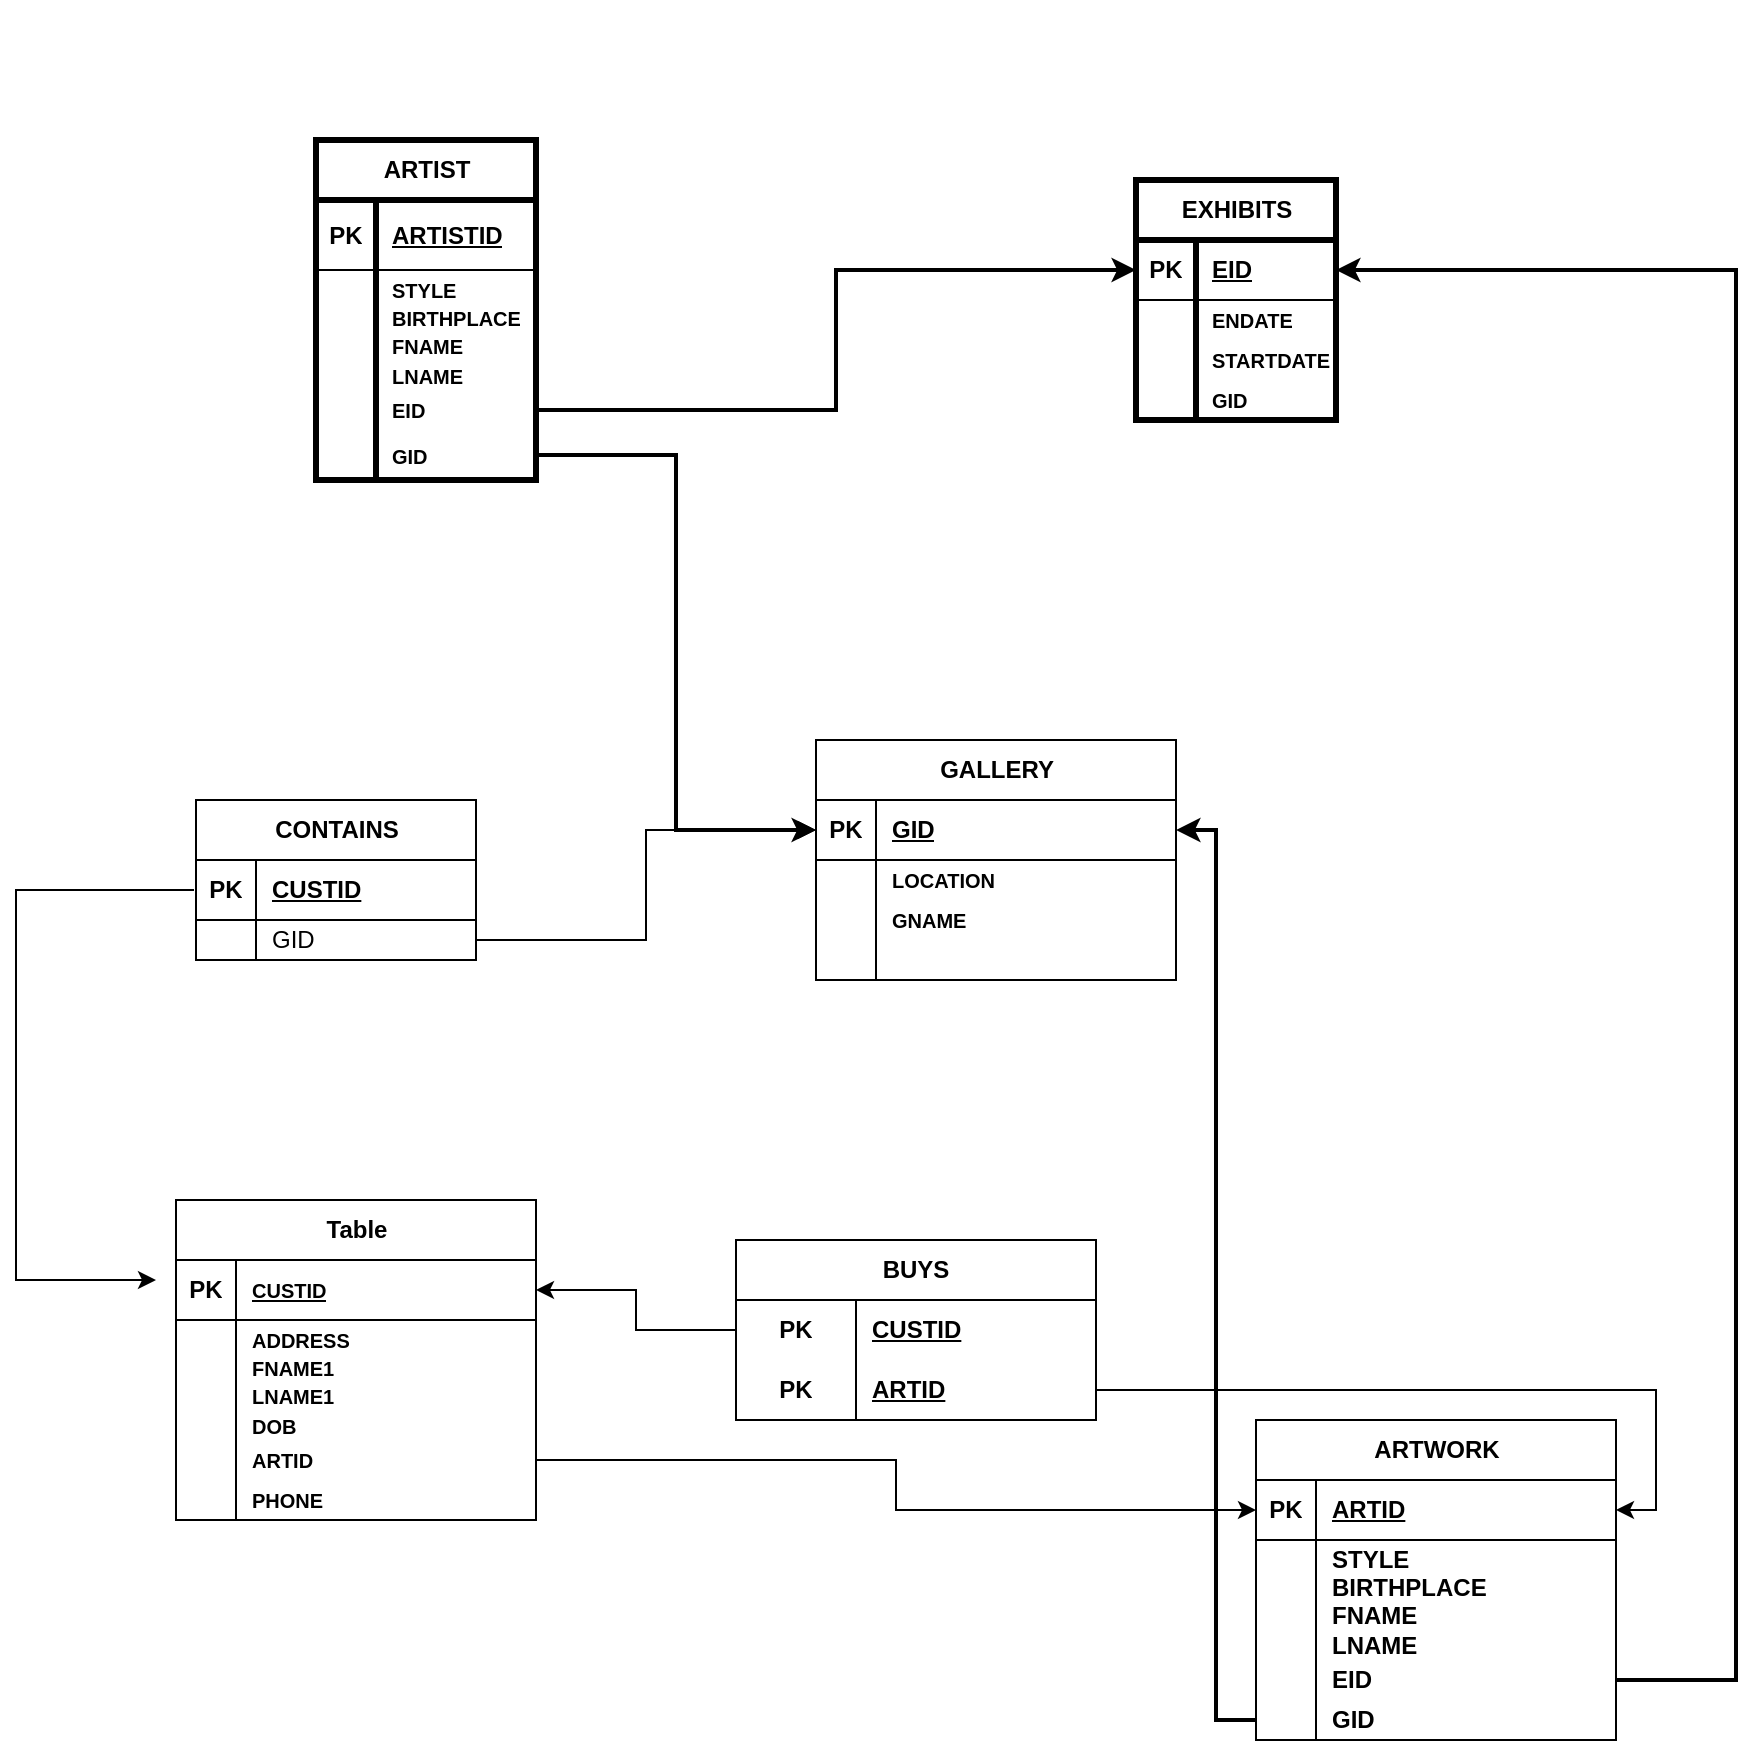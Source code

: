<mxfile version="24.2.5" type="github">
  <diagram name="Page-1" id="rO4qfut-k28DFwmg8GwD">
    <mxGraphModel dx="1843" dy="575" grid="1" gridSize="10" guides="1" tooltips="1" connect="1" arrows="1" fold="1" page="1" pageScale="1" pageWidth="850" pageHeight="1100" math="0" shadow="0">
      <root>
        <mxCell id="0" />
        <mxCell id="1" parent="0" />
        <mxCell id="FwjK9xLfa-na4nDYGsdN-32" value="&amp;nbsp;" style="text;html=1;align=center;verticalAlign=middle;resizable=0;points=[];autosize=1;strokeColor=none;fillColor=none;" vertex="1" parent="1">
          <mxGeometry width="30" height="30" as="geometry" />
        </mxCell>
        <mxCell id="FwjK9xLfa-na4nDYGsdN-83" value="ARTIST" style="shape=table;startSize=30;container=1;collapsible=1;childLayout=tableLayout;fixedRows=1;rowLines=0;fontStyle=1;align=center;resizeLast=1;html=1;strokeWidth=3;" vertex="1" parent="1">
          <mxGeometry x="120" y="70" width="110.0" height="170" as="geometry" />
        </mxCell>
        <mxCell id="FwjK9xLfa-na4nDYGsdN-84" value="" style="shape=tableRow;horizontal=0;startSize=0;swimlaneHead=0;swimlaneBody=0;fillColor=none;collapsible=0;dropTarget=0;points=[[0,0.5],[1,0.5]];portConstraint=eastwest;top=0;left=0;right=0;bottom=1;" vertex="1" parent="FwjK9xLfa-na4nDYGsdN-83">
          <mxGeometry y="30" width="110.0" height="35" as="geometry" />
        </mxCell>
        <mxCell id="FwjK9xLfa-na4nDYGsdN-85" value="PK" style="shape=partialRectangle;connectable=0;fillColor=none;top=0;left=0;bottom=0;right=0;fontStyle=1;overflow=hidden;whiteSpace=wrap;html=1;" vertex="1" parent="FwjK9xLfa-na4nDYGsdN-84">
          <mxGeometry width="30" height="35" as="geometry">
            <mxRectangle width="30" height="35" as="alternateBounds" />
          </mxGeometry>
        </mxCell>
        <mxCell id="FwjK9xLfa-na4nDYGsdN-86" value="ARTISTID" style="shape=partialRectangle;connectable=0;fillColor=none;top=0;left=0;bottom=0;right=0;align=left;spacingLeft=6;fontStyle=5;overflow=hidden;whiteSpace=wrap;html=1;" vertex="1" parent="FwjK9xLfa-na4nDYGsdN-84">
          <mxGeometry x="30" width="80.0" height="35" as="geometry">
            <mxRectangle width="80.0" height="35" as="alternateBounds" />
          </mxGeometry>
        </mxCell>
        <mxCell id="FwjK9xLfa-na4nDYGsdN-87" value="" style="shape=tableRow;horizontal=0;startSize=0;swimlaneHead=0;swimlaneBody=0;fillColor=none;collapsible=0;dropTarget=0;points=[[0,0.5],[1,0.5]];portConstraint=eastwest;top=0;left=0;right=0;bottom=0;swimlaneLine=1;rounded=0;flipH=0;" vertex="1" parent="FwjK9xLfa-na4nDYGsdN-83">
          <mxGeometry y="65" width="110.0" height="60" as="geometry" />
        </mxCell>
        <mxCell id="FwjK9xLfa-na4nDYGsdN-88" value="" style="shape=partialRectangle;connectable=0;fillColor=none;top=0;left=0;bottom=0;right=0;editable=1;overflow=hidden;whiteSpace=wrap;html=1;" vertex="1" parent="FwjK9xLfa-na4nDYGsdN-87">
          <mxGeometry width="30" height="60" as="geometry">
            <mxRectangle width="30" height="60" as="alternateBounds" />
          </mxGeometry>
        </mxCell>
        <mxCell id="FwjK9xLfa-na4nDYGsdN-89" value="&lt;div style=&quot;text-wrap: nowrap;&quot;&gt;&lt;font style=&quot;font-size: 10px;&quot;&gt;&lt;b&gt;STYLE&lt;/b&gt;&lt;/font&gt;&lt;/div&gt;&lt;div style=&quot;text-wrap: nowrap;&quot;&gt;&lt;font style=&quot;font-size: 10px;&quot;&gt;&lt;b&gt;BIRTHPLACE&lt;/b&gt;&lt;/font&gt;&lt;/div&gt;&lt;div style=&quot;text-wrap: nowrap;&quot;&gt;&lt;font style=&quot;font-size: 10px;&quot;&gt;&lt;b&gt;FNAME&lt;/b&gt;&lt;/font&gt;&lt;/div&gt;&lt;div style=&quot;text-wrap: nowrap;&quot;&gt;&lt;font style=&quot;font-size: 10px;&quot;&gt;&lt;b&gt;LNAME&lt;/b&gt;&lt;/font&gt;&lt;/div&gt;" style="shape=partialRectangle;connectable=0;fillColor=none;top=0;left=0;bottom=0;right=0;align=left;spacingLeft=6;overflow=hidden;whiteSpace=wrap;html=1;" vertex="1" parent="FwjK9xLfa-na4nDYGsdN-87">
          <mxGeometry x="30" width="80.0" height="60" as="geometry">
            <mxRectangle width="80.0" height="60" as="alternateBounds" />
          </mxGeometry>
        </mxCell>
        <mxCell id="FwjK9xLfa-na4nDYGsdN-90" value="" style="shape=tableRow;horizontal=0;startSize=0;swimlaneHead=0;swimlaneBody=0;fillColor=none;collapsible=0;dropTarget=0;points=[[0,0.5],[1,0.5]];portConstraint=eastwest;top=0;left=0;right=0;bottom=0;" vertex="1" parent="FwjK9xLfa-na4nDYGsdN-83">
          <mxGeometry y="125" width="110.0" height="20" as="geometry" />
        </mxCell>
        <mxCell id="FwjK9xLfa-na4nDYGsdN-91" value="" style="shape=partialRectangle;connectable=0;fillColor=none;top=0;left=0;bottom=0;right=0;editable=1;overflow=hidden;whiteSpace=wrap;html=1;" vertex="1" parent="FwjK9xLfa-na4nDYGsdN-90">
          <mxGeometry width="30" height="20" as="geometry">
            <mxRectangle width="30" height="20" as="alternateBounds" />
          </mxGeometry>
        </mxCell>
        <mxCell id="FwjK9xLfa-na4nDYGsdN-92" value="&lt;font style=&quot;font-size: 10px;&quot;&gt;&lt;b&gt;EID&lt;/b&gt;&lt;/font&gt;" style="shape=partialRectangle;connectable=0;fillColor=none;top=0;left=0;bottom=0;right=0;align=left;spacingLeft=6;overflow=hidden;whiteSpace=wrap;html=1;" vertex="1" parent="FwjK9xLfa-na4nDYGsdN-90">
          <mxGeometry x="30" width="80.0" height="20" as="geometry">
            <mxRectangle width="80.0" height="20" as="alternateBounds" />
          </mxGeometry>
        </mxCell>
        <mxCell id="FwjK9xLfa-na4nDYGsdN-93" value="" style="shape=tableRow;horizontal=0;startSize=0;swimlaneHead=0;swimlaneBody=0;fillColor=none;collapsible=0;dropTarget=0;points=[[0,0.5],[1,0.5]];portConstraint=eastwest;top=0;left=0;right=0;bottom=0;" vertex="1" parent="FwjK9xLfa-na4nDYGsdN-83">
          <mxGeometry y="145" width="110.0" height="25" as="geometry" />
        </mxCell>
        <mxCell id="FwjK9xLfa-na4nDYGsdN-94" value="" style="shape=partialRectangle;connectable=0;fillColor=none;top=0;left=0;bottom=0;right=0;editable=1;overflow=hidden;whiteSpace=wrap;html=1;" vertex="1" parent="FwjK9xLfa-na4nDYGsdN-93">
          <mxGeometry width="30" height="25" as="geometry">
            <mxRectangle width="30" height="25" as="alternateBounds" />
          </mxGeometry>
        </mxCell>
        <mxCell id="FwjK9xLfa-na4nDYGsdN-95" value="&lt;font style=&quot;font-size: 10px;&quot;&gt;&lt;b&gt;GID&lt;/b&gt;&lt;/font&gt;" style="shape=partialRectangle;connectable=0;fillColor=none;top=0;left=0;bottom=0;right=0;align=left;spacingLeft=6;overflow=hidden;whiteSpace=wrap;html=1;" vertex="1" parent="FwjK9xLfa-na4nDYGsdN-93">
          <mxGeometry x="30" width="80.0" height="25" as="geometry">
            <mxRectangle width="80.0" height="25" as="alternateBounds" />
          </mxGeometry>
        </mxCell>
        <mxCell id="FwjK9xLfa-na4nDYGsdN-98" value="EXHIBITS" style="shape=table;startSize=30;container=1;collapsible=1;childLayout=tableLayout;fixedRows=1;rowLines=0;fontStyle=1;align=center;resizeLast=1;html=1;strokeWidth=3;" vertex="1" parent="1">
          <mxGeometry x="530" y="90" width="100" height="120.0" as="geometry" />
        </mxCell>
        <mxCell id="FwjK9xLfa-na4nDYGsdN-99" value="" style="shape=tableRow;horizontal=0;startSize=0;swimlaneHead=0;swimlaneBody=0;fillColor=none;collapsible=0;dropTarget=0;points=[[0,0.5],[1,0.5]];portConstraint=eastwest;top=0;left=0;right=0;bottom=1;" vertex="1" parent="FwjK9xLfa-na4nDYGsdN-98">
          <mxGeometry y="30" width="100" height="30" as="geometry" />
        </mxCell>
        <mxCell id="FwjK9xLfa-na4nDYGsdN-100" value="PK" style="shape=partialRectangle;connectable=0;fillColor=none;top=0;left=0;bottom=0;right=0;fontStyle=1;overflow=hidden;whiteSpace=wrap;html=1;" vertex="1" parent="FwjK9xLfa-na4nDYGsdN-99">
          <mxGeometry width="30" height="30" as="geometry">
            <mxRectangle width="30" height="30" as="alternateBounds" />
          </mxGeometry>
        </mxCell>
        <mxCell id="FwjK9xLfa-na4nDYGsdN-101" value="EID" style="shape=partialRectangle;connectable=0;fillColor=none;top=0;left=0;bottom=0;right=0;align=left;spacingLeft=6;fontStyle=5;overflow=hidden;whiteSpace=wrap;html=1;" vertex="1" parent="FwjK9xLfa-na4nDYGsdN-99">
          <mxGeometry x="30" width="70" height="30" as="geometry">
            <mxRectangle width="70" height="30" as="alternateBounds" />
          </mxGeometry>
        </mxCell>
        <mxCell id="FwjK9xLfa-na4nDYGsdN-102" value="" style="shape=tableRow;horizontal=0;startSize=0;swimlaneHead=0;swimlaneBody=0;fillColor=none;collapsible=0;dropTarget=0;points=[[0,0.5],[1,0.5]];portConstraint=eastwest;top=0;left=0;right=0;bottom=0;" vertex="1" parent="FwjK9xLfa-na4nDYGsdN-98">
          <mxGeometry y="60" width="100" height="20" as="geometry" />
        </mxCell>
        <mxCell id="FwjK9xLfa-na4nDYGsdN-103" value="" style="shape=partialRectangle;connectable=0;fillColor=none;top=0;left=0;bottom=0;right=0;editable=1;overflow=hidden;whiteSpace=wrap;html=1;" vertex="1" parent="FwjK9xLfa-na4nDYGsdN-102">
          <mxGeometry width="30" height="20" as="geometry">
            <mxRectangle width="30" height="20" as="alternateBounds" />
          </mxGeometry>
        </mxCell>
        <mxCell id="FwjK9xLfa-na4nDYGsdN-104" value="&lt;div style=&quot;text-wrap: nowrap;&quot;&gt;&lt;font style=&quot;font-size: 10px;&quot;&gt;&lt;b&gt;ENDATE&lt;/b&gt;&lt;/font&gt;&lt;/div&gt;" style="shape=partialRectangle;connectable=0;fillColor=none;top=0;left=0;bottom=0;right=0;align=left;spacingLeft=6;overflow=hidden;whiteSpace=wrap;html=1;" vertex="1" parent="FwjK9xLfa-na4nDYGsdN-102">
          <mxGeometry x="30" width="70" height="20" as="geometry">
            <mxRectangle width="70" height="20" as="alternateBounds" />
          </mxGeometry>
        </mxCell>
        <mxCell id="FwjK9xLfa-na4nDYGsdN-105" value="" style="shape=tableRow;horizontal=0;startSize=0;swimlaneHead=0;swimlaneBody=0;fillColor=none;collapsible=0;dropTarget=0;points=[[0,0.5],[1,0.5]];portConstraint=eastwest;top=0;left=0;right=0;bottom=0;" vertex="1" parent="FwjK9xLfa-na4nDYGsdN-98">
          <mxGeometry y="80" width="100" height="20" as="geometry" />
        </mxCell>
        <mxCell id="FwjK9xLfa-na4nDYGsdN-106" value="" style="shape=partialRectangle;connectable=0;fillColor=none;top=0;left=0;bottom=0;right=0;editable=1;overflow=hidden;whiteSpace=wrap;html=1;" vertex="1" parent="FwjK9xLfa-na4nDYGsdN-105">
          <mxGeometry width="30" height="20" as="geometry">
            <mxRectangle width="30" height="20" as="alternateBounds" />
          </mxGeometry>
        </mxCell>
        <mxCell id="FwjK9xLfa-na4nDYGsdN-107" value="&lt;font style=&quot;font-size: 10px;&quot;&gt;&lt;b&gt;STARTDATE&lt;/b&gt;&lt;/font&gt;" style="shape=partialRectangle;connectable=0;fillColor=none;top=0;left=0;bottom=0;right=0;align=left;spacingLeft=6;overflow=hidden;whiteSpace=wrap;html=1;" vertex="1" parent="FwjK9xLfa-na4nDYGsdN-105">
          <mxGeometry x="30" width="70" height="20" as="geometry">
            <mxRectangle width="70" height="20" as="alternateBounds" />
          </mxGeometry>
        </mxCell>
        <mxCell id="FwjK9xLfa-na4nDYGsdN-108" value="" style="shape=tableRow;horizontal=0;startSize=0;swimlaneHead=0;swimlaneBody=0;fillColor=none;collapsible=0;dropTarget=0;points=[[0,0.5],[1,0.5]];portConstraint=eastwest;top=0;left=0;right=0;bottom=0;" vertex="1" parent="FwjK9xLfa-na4nDYGsdN-98">
          <mxGeometry y="100" width="100" height="20" as="geometry" />
        </mxCell>
        <mxCell id="FwjK9xLfa-na4nDYGsdN-109" value="" style="shape=partialRectangle;connectable=0;fillColor=none;top=0;left=0;bottom=0;right=0;editable=1;overflow=hidden;whiteSpace=wrap;html=1;" vertex="1" parent="FwjK9xLfa-na4nDYGsdN-108">
          <mxGeometry width="30" height="20" as="geometry">
            <mxRectangle width="30" height="20" as="alternateBounds" />
          </mxGeometry>
        </mxCell>
        <mxCell id="FwjK9xLfa-na4nDYGsdN-110" value="&lt;font style=&quot;font-size: 10px;&quot;&gt;&lt;b&gt;GID&lt;/b&gt;&lt;/font&gt;" style="shape=partialRectangle;connectable=0;fillColor=none;top=0;left=0;bottom=0;right=0;align=left;spacingLeft=6;overflow=hidden;whiteSpace=wrap;html=1;" vertex="1" parent="FwjK9xLfa-na4nDYGsdN-108">
          <mxGeometry x="30" width="70" height="20" as="geometry">
            <mxRectangle width="70" height="20" as="alternateBounds" />
          </mxGeometry>
        </mxCell>
        <mxCell id="FwjK9xLfa-na4nDYGsdN-111" style="edgeStyle=orthogonalEdgeStyle;rounded=0;orthogonalLoop=1;jettySize=auto;html=1;entryX=0;entryY=0.5;entryDx=0;entryDy=0;strokeWidth=2;" edge="1" parent="1" source="FwjK9xLfa-na4nDYGsdN-90" target="FwjK9xLfa-na4nDYGsdN-99">
          <mxGeometry relative="1" as="geometry" />
        </mxCell>
        <mxCell id="FwjK9xLfa-na4nDYGsdN-112" value="GALLERY" style="shape=table;startSize=30;container=1;collapsible=1;childLayout=tableLayout;fixedRows=1;rowLines=0;fontStyle=1;align=center;resizeLast=1;html=1;" vertex="1" parent="1">
          <mxGeometry x="370" y="370" width="180" height="120" as="geometry" />
        </mxCell>
        <mxCell id="FwjK9xLfa-na4nDYGsdN-113" value="" style="shape=tableRow;horizontal=0;startSize=0;swimlaneHead=0;swimlaneBody=0;fillColor=none;collapsible=0;dropTarget=0;points=[[0,0.5],[1,0.5]];portConstraint=eastwest;top=0;left=0;right=0;bottom=1;" vertex="1" parent="FwjK9xLfa-na4nDYGsdN-112">
          <mxGeometry y="30" width="180" height="30" as="geometry" />
        </mxCell>
        <mxCell id="FwjK9xLfa-na4nDYGsdN-114" value="PK" style="shape=partialRectangle;connectable=0;fillColor=none;top=0;left=0;bottom=0;right=0;fontStyle=1;overflow=hidden;whiteSpace=wrap;html=1;" vertex="1" parent="FwjK9xLfa-na4nDYGsdN-113">
          <mxGeometry width="30" height="30" as="geometry">
            <mxRectangle width="30" height="30" as="alternateBounds" />
          </mxGeometry>
        </mxCell>
        <mxCell id="FwjK9xLfa-na4nDYGsdN-115" value="GID" style="shape=partialRectangle;connectable=0;fillColor=none;top=0;left=0;bottom=0;right=0;align=left;spacingLeft=6;fontStyle=5;overflow=hidden;whiteSpace=wrap;html=1;" vertex="1" parent="FwjK9xLfa-na4nDYGsdN-113">
          <mxGeometry x="30" width="150" height="30" as="geometry">
            <mxRectangle width="150" height="30" as="alternateBounds" />
          </mxGeometry>
        </mxCell>
        <mxCell id="FwjK9xLfa-na4nDYGsdN-116" value="" style="shape=tableRow;horizontal=0;startSize=0;swimlaneHead=0;swimlaneBody=0;fillColor=none;collapsible=0;dropTarget=0;points=[[0,0.5],[1,0.5]];portConstraint=eastwest;top=0;left=0;right=0;bottom=0;" vertex="1" parent="FwjK9xLfa-na4nDYGsdN-112">
          <mxGeometry y="60" width="180" height="20" as="geometry" />
        </mxCell>
        <mxCell id="FwjK9xLfa-na4nDYGsdN-117" value="" style="shape=partialRectangle;connectable=0;fillColor=none;top=0;left=0;bottom=0;right=0;editable=1;overflow=hidden;whiteSpace=wrap;html=1;" vertex="1" parent="FwjK9xLfa-na4nDYGsdN-116">
          <mxGeometry width="30" height="20" as="geometry">
            <mxRectangle width="30" height="20" as="alternateBounds" />
          </mxGeometry>
        </mxCell>
        <mxCell id="FwjK9xLfa-na4nDYGsdN-118" value="&lt;b&gt;&lt;font style=&quot;font-size: 10px;&quot;&gt;LOCATION&lt;/font&gt;&lt;/b&gt;" style="shape=partialRectangle;connectable=0;fillColor=none;top=0;left=0;bottom=0;right=0;align=left;spacingLeft=6;overflow=hidden;whiteSpace=wrap;html=1;" vertex="1" parent="FwjK9xLfa-na4nDYGsdN-116">
          <mxGeometry x="30" width="150" height="20" as="geometry">
            <mxRectangle width="150" height="20" as="alternateBounds" />
          </mxGeometry>
        </mxCell>
        <mxCell id="FwjK9xLfa-na4nDYGsdN-119" value="" style="shape=tableRow;horizontal=0;startSize=0;swimlaneHead=0;swimlaneBody=0;fillColor=none;collapsible=0;dropTarget=0;points=[[0,0.5],[1,0.5]];portConstraint=eastwest;top=0;left=0;right=0;bottom=0;" vertex="1" parent="FwjK9xLfa-na4nDYGsdN-112">
          <mxGeometry y="80" width="180" height="20" as="geometry" />
        </mxCell>
        <mxCell id="FwjK9xLfa-na4nDYGsdN-120" value="" style="shape=partialRectangle;connectable=0;fillColor=none;top=0;left=0;bottom=0;right=0;editable=1;overflow=hidden;whiteSpace=wrap;html=1;" vertex="1" parent="FwjK9xLfa-na4nDYGsdN-119">
          <mxGeometry width="30" height="20" as="geometry">
            <mxRectangle width="30" height="20" as="alternateBounds" />
          </mxGeometry>
        </mxCell>
        <mxCell id="FwjK9xLfa-na4nDYGsdN-121" value="&lt;b&gt;&lt;font style=&quot;font-size: 10px;&quot;&gt;GNAME&lt;/font&gt;&lt;/b&gt;" style="shape=partialRectangle;connectable=0;fillColor=none;top=0;left=0;bottom=0;right=0;align=left;spacingLeft=6;overflow=hidden;whiteSpace=wrap;html=1;" vertex="1" parent="FwjK9xLfa-na4nDYGsdN-119">
          <mxGeometry x="30" width="150" height="20" as="geometry">
            <mxRectangle width="150" height="20" as="alternateBounds" />
          </mxGeometry>
        </mxCell>
        <mxCell id="FwjK9xLfa-na4nDYGsdN-122" value="" style="shape=tableRow;horizontal=0;startSize=0;swimlaneHead=0;swimlaneBody=0;fillColor=none;collapsible=0;dropTarget=0;points=[[0,0.5],[1,0.5]];portConstraint=eastwest;top=0;left=0;right=0;bottom=0;" vertex="1" parent="FwjK9xLfa-na4nDYGsdN-112">
          <mxGeometry y="100" width="180" height="20" as="geometry" />
        </mxCell>
        <mxCell id="FwjK9xLfa-na4nDYGsdN-123" value="" style="shape=partialRectangle;connectable=0;fillColor=none;top=0;left=0;bottom=0;right=0;editable=1;overflow=hidden;whiteSpace=wrap;html=1;" vertex="1" parent="FwjK9xLfa-na4nDYGsdN-122">
          <mxGeometry width="30" height="20" as="geometry">
            <mxRectangle width="30" height="20" as="alternateBounds" />
          </mxGeometry>
        </mxCell>
        <mxCell id="FwjK9xLfa-na4nDYGsdN-124" value="" style="shape=partialRectangle;connectable=0;fillColor=none;top=0;left=0;bottom=0;right=0;align=left;spacingLeft=6;overflow=hidden;whiteSpace=wrap;html=1;" vertex="1" parent="FwjK9xLfa-na4nDYGsdN-122">
          <mxGeometry x="30" width="150" height="20" as="geometry">
            <mxRectangle width="150" height="20" as="alternateBounds" />
          </mxGeometry>
        </mxCell>
        <mxCell id="FwjK9xLfa-na4nDYGsdN-125" value="Table" style="shape=table;startSize=30;container=1;collapsible=1;childLayout=tableLayout;fixedRows=1;rowLines=0;fontStyle=1;align=center;resizeLast=1;html=1;" vertex="1" parent="1">
          <mxGeometry x="50" y="600" width="180" height="160" as="geometry" />
        </mxCell>
        <mxCell id="FwjK9xLfa-na4nDYGsdN-126" value="" style="shape=tableRow;horizontal=0;startSize=0;swimlaneHead=0;swimlaneBody=0;fillColor=none;collapsible=0;dropTarget=0;points=[[0,0.5],[1,0.5]];portConstraint=eastwest;top=0;left=0;right=0;bottom=1;" vertex="1" parent="FwjK9xLfa-na4nDYGsdN-125">
          <mxGeometry y="30" width="180" height="30" as="geometry" />
        </mxCell>
        <mxCell id="FwjK9xLfa-na4nDYGsdN-127" value="PK" style="shape=partialRectangle;connectable=0;fillColor=none;top=0;left=0;bottom=0;right=0;fontStyle=1;overflow=hidden;whiteSpace=wrap;html=1;" vertex="1" parent="FwjK9xLfa-na4nDYGsdN-126">
          <mxGeometry width="30" height="30" as="geometry">
            <mxRectangle width="30" height="30" as="alternateBounds" />
          </mxGeometry>
        </mxCell>
        <mxCell id="FwjK9xLfa-na4nDYGsdN-128" value="&lt;font style=&quot;font-size: 10px;&quot;&gt;CUSTID&lt;/font&gt;" style="shape=partialRectangle;connectable=0;fillColor=none;top=0;left=0;bottom=0;right=0;align=left;spacingLeft=6;fontStyle=5;overflow=hidden;whiteSpace=wrap;html=1;" vertex="1" parent="FwjK9xLfa-na4nDYGsdN-126">
          <mxGeometry x="30" width="150" height="30" as="geometry">
            <mxRectangle width="150" height="30" as="alternateBounds" />
          </mxGeometry>
        </mxCell>
        <mxCell id="FwjK9xLfa-na4nDYGsdN-129" value="" style="shape=tableRow;horizontal=0;startSize=0;swimlaneHead=0;swimlaneBody=0;fillColor=none;collapsible=0;dropTarget=0;points=[[0,0.5],[1,0.5]];portConstraint=eastwest;top=0;left=0;right=0;bottom=0;" vertex="1" parent="FwjK9xLfa-na4nDYGsdN-125">
          <mxGeometry y="60" width="180" height="60" as="geometry" />
        </mxCell>
        <mxCell id="FwjK9xLfa-na4nDYGsdN-130" value="" style="shape=partialRectangle;connectable=0;fillColor=none;top=0;left=0;bottom=0;right=0;editable=1;overflow=hidden;whiteSpace=wrap;html=1;" vertex="1" parent="FwjK9xLfa-na4nDYGsdN-129">
          <mxGeometry width="30" height="60" as="geometry">
            <mxRectangle width="30" height="60" as="alternateBounds" />
          </mxGeometry>
        </mxCell>
        <mxCell id="FwjK9xLfa-na4nDYGsdN-131" value="&lt;div style=&quot;text-wrap: nowrap;&quot;&gt;&lt;font size=&quot;1&quot;&gt;&lt;b&gt;ADDRESS&lt;/b&gt;&lt;/font&gt;&lt;/div&gt;&lt;div style=&quot;text-wrap: nowrap;&quot;&gt;&lt;font size=&quot;1&quot; style=&quot;&quot;&gt;&lt;b style=&quot;&quot;&gt;FNAME1&lt;/b&gt;&lt;/font&gt;&lt;/div&gt;&lt;div style=&quot;text-wrap: nowrap;&quot;&gt;&lt;font size=&quot;1&quot; style=&quot;&quot;&gt;&lt;b style=&quot;&quot;&gt;LNAME1&lt;/b&gt;&lt;/font&gt;&lt;/div&gt;&lt;div style=&quot;text-wrap: nowrap;&quot;&gt;&lt;font size=&quot;1&quot; style=&quot;&quot;&gt;&lt;b style=&quot;&quot;&gt;DOB&lt;/b&gt;&lt;/font&gt;&lt;/div&gt;" style="shape=partialRectangle;connectable=0;fillColor=none;top=0;left=0;bottom=0;right=0;align=left;spacingLeft=6;overflow=hidden;whiteSpace=wrap;html=1;" vertex="1" parent="FwjK9xLfa-na4nDYGsdN-129">
          <mxGeometry x="30" width="150" height="60" as="geometry">
            <mxRectangle width="150" height="60" as="alternateBounds" />
          </mxGeometry>
        </mxCell>
        <mxCell id="FwjK9xLfa-na4nDYGsdN-132" value="" style="shape=tableRow;horizontal=0;startSize=0;swimlaneHead=0;swimlaneBody=0;fillColor=none;collapsible=0;dropTarget=0;points=[[0,0.5],[1,0.5]];portConstraint=eastwest;top=0;left=0;right=0;bottom=0;" vertex="1" parent="FwjK9xLfa-na4nDYGsdN-125">
          <mxGeometry y="120" width="180" height="20" as="geometry" />
        </mxCell>
        <mxCell id="FwjK9xLfa-na4nDYGsdN-133" value="" style="shape=partialRectangle;connectable=0;fillColor=none;top=0;left=0;bottom=0;right=0;editable=1;overflow=hidden;whiteSpace=wrap;html=1;" vertex="1" parent="FwjK9xLfa-na4nDYGsdN-132">
          <mxGeometry width="30" height="20" as="geometry">
            <mxRectangle width="30" height="20" as="alternateBounds" />
          </mxGeometry>
        </mxCell>
        <mxCell id="FwjK9xLfa-na4nDYGsdN-134" value="&lt;font style=&quot;font-size: 10px;&quot;&gt;&lt;b&gt;ARTID&lt;/b&gt;&lt;/font&gt;" style="shape=partialRectangle;connectable=0;fillColor=none;top=0;left=0;bottom=0;right=0;align=left;spacingLeft=6;overflow=hidden;whiteSpace=wrap;html=1;" vertex="1" parent="FwjK9xLfa-na4nDYGsdN-132">
          <mxGeometry x="30" width="150" height="20" as="geometry">
            <mxRectangle width="150" height="20" as="alternateBounds" />
          </mxGeometry>
        </mxCell>
        <mxCell id="FwjK9xLfa-na4nDYGsdN-135" value="" style="shape=tableRow;horizontal=0;startSize=0;swimlaneHead=0;swimlaneBody=0;fillColor=none;collapsible=0;dropTarget=0;points=[[0,0.5],[1,0.5]];portConstraint=eastwest;top=0;left=0;right=0;bottom=0;" vertex="1" parent="FwjK9xLfa-na4nDYGsdN-125">
          <mxGeometry y="140" width="180" height="20" as="geometry" />
        </mxCell>
        <mxCell id="FwjK9xLfa-na4nDYGsdN-136" value="" style="shape=partialRectangle;connectable=0;fillColor=none;top=0;left=0;bottom=0;right=0;editable=1;overflow=hidden;whiteSpace=wrap;html=1;" vertex="1" parent="FwjK9xLfa-na4nDYGsdN-135">
          <mxGeometry width="30" height="20" as="geometry">
            <mxRectangle width="30" height="20" as="alternateBounds" />
          </mxGeometry>
        </mxCell>
        <mxCell id="FwjK9xLfa-na4nDYGsdN-137" value="&lt;b&gt;&lt;font style=&quot;font-size: 10px;&quot;&gt;PHONE&lt;/font&gt;&lt;/b&gt;" style="shape=partialRectangle;connectable=0;fillColor=none;top=0;left=0;bottom=0;right=0;align=left;spacingLeft=6;overflow=hidden;whiteSpace=wrap;html=1;" vertex="1" parent="FwjK9xLfa-na4nDYGsdN-135">
          <mxGeometry x="30" width="150" height="20" as="geometry">
            <mxRectangle width="150" height="20" as="alternateBounds" />
          </mxGeometry>
        </mxCell>
        <mxCell id="FwjK9xLfa-na4nDYGsdN-141" value="ARTWORK" style="shape=table;startSize=30;container=1;collapsible=1;childLayout=tableLayout;fixedRows=1;rowLines=0;fontStyle=1;align=center;resizeLast=1;html=1;" vertex="1" parent="1">
          <mxGeometry x="590" y="710" width="180" height="160" as="geometry" />
        </mxCell>
        <mxCell id="FwjK9xLfa-na4nDYGsdN-142" value="" style="shape=tableRow;horizontal=0;startSize=0;swimlaneHead=0;swimlaneBody=0;fillColor=none;collapsible=0;dropTarget=0;points=[[0,0.5],[1,0.5]];portConstraint=eastwest;top=0;left=0;right=0;bottom=1;" vertex="1" parent="FwjK9xLfa-na4nDYGsdN-141">
          <mxGeometry y="30" width="180" height="30" as="geometry" />
        </mxCell>
        <mxCell id="FwjK9xLfa-na4nDYGsdN-143" value="PK" style="shape=partialRectangle;connectable=0;fillColor=none;top=0;left=0;bottom=0;right=0;fontStyle=1;overflow=hidden;whiteSpace=wrap;html=1;" vertex="1" parent="FwjK9xLfa-na4nDYGsdN-142">
          <mxGeometry width="30" height="30" as="geometry">
            <mxRectangle width="30" height="30" as="alternateBounds" />
          </mxGeometry>
        </mxCell>
        <mxCell id="FwjK9xLfa-na4nDYGsdN-144" value="ARTID" style="shape=partialRectangle;connectable=0;fillColor=none;top=0;left=0;bottom=0;right=0;align=left;spacingLeft=6;fontStyle=5;overflow=hidden;whiteSpace=wrap;html=1;" vertex="1" parent="FwjK9xLfa-na4nDYGsdN-142">
          <mxGeometry x="30" width="150" height="30" as="geometry">
            <mxRectangle width="150" height="30" as="alternateBounds" />
          </mxGeometry>
        </mxCell>
        <mxCell id="FwjK9xLfa-na4nDYGsdN-145" value="" style="shape=tableRow;horizontal=0;startSize=0;swimlaneHead=0;swimlaneBody=0;fillColor=none;collapsible=0;dropTarget=0;points=[[0,0.5],[1,0.5]];portConstraint=eastwest;top=0;left=0;right=0;bottom=0;" vertex="1" parent="FwjK9xLfa-na4nDYGsdN-141">
          <mxGeometry y="60" width="180" height="60" as="geometry" />
        </mxCell>
        <mxCell id="FwjK9xLfa-na4nDYGsdN-146" value="" style="shape=partialRectangle;connectable=0;fillColor=none;top=0;left=0;bottom=0;right=0;editable=1;overflow=hidden;whiteSpace=wrap;html=1;" vertex="1" parent="FwjK9xLfa-na4nDYGsdN-145">
          <mxGeometry width="30" height="60" as="geometry">
            <mxRectangle width="30" height="60" as="alternateBounds" />
          </mxGeometry>
        </mxCell>
        <mxCell id="FwjK9xLfa-na4nDYGsdN-147" value="&lt;div style=&quot;text-wrap: nowrap;&quot;&gt;&lt;b&gt;STYLE&lt;/b&gt;&lt;/div&gt;&lt;div style=&quot;text-wrap: nowrap;&quot;&gt;&lt;b&gt;BIRTHPLACE&lt;/b&gt;&lt;/div&gt;&lt;div style=&quot;text-wrap: nowrap;&quot;&gt;&lt;b&gt;FNAME&lt;/b&gt;&lt;/div&gt;&lt;div style=&quot;text-wrap: nowrap;&quot;&gt;&lt;b&gt;LNAME&lt;/b&gt;&lt;/div&gt;" style="shape=partialRectangle;connectable=0;fillColor=none;top=0;left=0;bottom=0;right=0;align=left;spacingLeft=6;overflow=hidden;whiteSpace=wrap;html=1;" vertex="1" parent="FwjK9xLfa-na4nDYGsdN-145">
          <mxGeometry x="30" width="150" height="60" as="geometry">
            <mxRectangle width="150" height="60" as="alternateBounds" />
          </mxGeometry>
        </mxCell>
        <mxCell id="FwjK9xLfa-na4nDYGsdN-148" value="" style="shape=tableRow;horizontal=0;startSize=0;swimlaneHead=0;swimlaneBody=0;fillColor=none;collapsible=0;dropTarget=0;points=[[0,0.5],[1,0.5]];portConstraint=eastwest;top=0;left=0;right=0;bottom=0;" vertex="1" parent="FwjK9xLfa-na4nDYGsdN-141">
          <mxGeometry y="120" width="180" height="20" as="geometry" />
        </mxCell>
        <mxCell id="FwjK9xLfa-na4nDYGsdN-149" value="" style="shape=partialRectangle;connectable=0;fillColor=none;top=0;left=0;bottom=0;right=0;editable=1;overflow=hidden;whiteSpace=wrap;html=1;" vertex="1" parent="FwjK9xLfa-na4nDYGsdN-148">
          <mxGeometry width="30" height="20" as="geometry">
            <mxRectangle width="30" height="20" as="alternateBounds" />
          </mxGeometry>
        </mxCell>
        <mxCell id="FwjK9xLfa-na4nDYGsdN-150" value="&lt;b&gt;EID&lt;/b&gt;" style="shape=partialRectangle;connectable=0;fillColor=none;top=0;left=0;bottom=0;right=0;align=left;spacingLeft=6;overflow=hidden;whiteSpace=wrap;html=1;" vertex="1" parent="FwjK9xLfa-na4nDYGsdN-148">
          <mxGeometry x="30" width="150" height="20" as="geometry">
            <mxRectangle width="150" height="20" as="alternateBounds" />
          </mxGeometry>
        </mxCell>
        <mxCell id="FwjK9xLfa-na4nDYGsdN-151" value="" style="shape=tableRow;horizontal=0;startSize=0;swimlaneHead=0;swimlaneBody=0;fillColor=none;collapsible=0;dropTarget=0;points=[[0,0.5],[1,0.5]];portConstraint=eastwest;top=0;left=0;right=0;bottom=0;" vertex="1" parent="FwjK9xLfa-na4nDYGsdN-141">
          <mxGeometry y="140" width="180" height="20" as="geometry" />
        </mxCell>
        <mxCell id="FwjK9xLfa-na4nDYGsdN-152" value="" style="shape=partialRectangle;connectable=0;fillColor=none;top=0;left=0;bottom=0;right=0;editable=1;overflow=hidden;whiteSpace=wrap;html=1;" vertex="1" parent="FwjK9xLfa-na4nDYGsdN-151">
          <mxGeometry width="30" height="20" as="geometry">
            <mxRectangle width="30" height="20" as="alternateBounds" />
          </mxGeometry>
        </mxCell>
        <mxCell id="FwjK9xLfa-na4nDYGsdN-153" value="&lt;b&gt;GID&lt;/b&gt;" style="shape=partialRectangle;connectable=0;fillColor=none;top=0;left=0;bottom=0;right=0;align=left;spacingLeft=6;overflow=hidden;whiteSpace=wrap;html=1;" vertex="1" parent="FwjK9xLfa-na4nDYGsdN-151">
          <mxGeometry x="30" width="150" height="20" as="geometry">
            <mxRectangle width="150" height="20" as="alternateBounds" />
          </mxGeometry>
        </mxCell>
        <mxCell id="FwjK9xLfa-na4nDYGsdN-155" style="edgeStyle=orthogonalEdgeStyle;rounded=0;orthogonalLoop=1;jettySize=auto;html=1;entryX=0;entryY=0.5;entryDx=0;entryDy=0;" edge="1" parent="1" source="FwjK9xLfa-na4nDYGsdN-132" target="FwjK9xLfa-na4nDYGsdN-142">
          <mxGeometry relative="1" as="geometry" />
        </mxCell>
        <mxCell id="FwjK9xLfa-na4nDYGsdN-157" style="edgeStyle=orthogonalEdgeStyle;rounded=0;orthogonalLoop=1;jettySize=auto;html=1;entryX=1;entryY=0.5;entryDx=0;entryDy=0;strokeWidth=2;" edge="1" parent="1" source="FwjK9xLfa-na4nDYGsdN-151" target="FwjK9xLfa-na4nDYGsdN-113">
          <mxGeometry relative="1" as="geometry" />
        </mxCell>
        <mxCell id="FwjK9xLfa-na4nDYGsdN-158" style="edgeStyle=orthogonalEdgeStyle;rounded=0;orthogonalLoop=1;jettySize=auto;html=1;entryX=1;entryY=0.5;entryDx=0;entryDy=0;strokeWidth=2;" edge="1" parent="1" source="FwjK9xLfa-na4nDYGsdN-148" target="FwjK9xLfa-na4nDYGsdN-99">
          <mxGeometry relative="1" as="geometry">
            <mxPoint x="830" y="120" as="targetPoint" />
            <Array as="points">
              <mxPoint x="830" y="840" />
              <mxPoint x="830" y="135" />
            </Array>
          </mxGeometry>
        </mxCell>
        <mxCell id="FwjK9xLfa-na4nDYGsdN-159" style="edgeStyle=orthogonalEdgeStyle;rounded=0;orthogonalLoop=1;jettySize=auto;html=1;entryX=0;entryY=0.5;entryDx=0;entryDy=0;strokeWidth=2;" edge="1" parent="1" source="FwjK9xLfa-na4nDYGsdN-93" target="FwjK9xLfa-na4nDYGsdN-113">
          <mxGeometry relative="1" as="geometry" />
        </mxCell>
        <mxCell id="FwjK9xLfa-na4nDYGsdN-188" style="edgeStyle=orthogonalEdgeStyle;rounded=0;orthogonalLoop=1;jettySize=auto;html=1;" edge="1" parent="1">
          <mxGeometry relative="1" as="geometry">
            <mxPoint x="40" y="640" as="targetPoint" />
            <mxPoint x="59" y="445" as="sourcePoint" />
            <Array as="points">
              <mxPoint x="-30" y="445" />
              <mxPoint x="-30" y="640" />
            </Array>
          </mxGeometry>
        </mxCell>
        <mxCell id="FwjK9xLfa-na4nDYGsdN-190" value="BUYS" style="shape=table;startSize=30;container=1;collapsible=1;childLayout=tableLayout;fixedRows=1;rowLines=0;fontStyle=1;align=center;resizeLast=1;html=1;whiteSpace=wrap;" vertex="1" parent="1">
          <mxGeometry x="330" y="620" width="180" height="90" as="geometry" />
        </mxCell>
        <mxCell id="FwjK9xLfa-na4nDYGsdN-191" value="" style="shape=tableRow;horizontal=0;startSize=0;swimlaneHead=0;swimlaneBody=0;fillColor=none;collapsible=0;dropTarget=0;points=[[0,0.5],[1,0.5]];portConstraint=eastwest;top=0;left=0;right=0;bottom=0;html=1;" vertex="1" parent="FwjK9xLfa-na4nDYGsdN-190">
          <mxGeometry y="30" width="180" height="30" as="geometry" />
        </mxCell>
        <mxCell id="FwjK9xLfa-na4nDYGsdN-192" value="PK" style="shape=partialRectangle;connectable=0;fillColor=none;top=0;left=0;bottom=0;right=0;fontStyle=1;overflow=hidden;html=1;whiteSpace=wrap;" vertex="1" parent="FwjK9xLfa-na4nDYGsdN-191">
          <mxGeometry width="60.0" height="30" as="geometry">
            <mxRectangle width="60.0" height="30" as="alternateBounds" />
          </mxGeometry>
        </mxCell>
        <mxCell id="FwjK9xLfa-na4nDYGsdN-193" value="CUSTID" style="shape=partialRectangle;connectable=0;fillColor=none;top=0;left=0;bottom=0;right=0;align=left;spacingLeft=6;fontStyle=5;overflow=hidden;html=1;whiteSpace=wrap;" vertex="1" parent="FwjK9xLfa-na4nDYGsdN-191">
          <mxGeometry x="60.0" width="120.0" height="30" as="geometry">
            <mxRectangle width="120.0" height="30" as="alternateBounds" />
          </mxGeometry>
        </mxCell>
        <mxCell id="FwjK9xLfa-na4nDYGsdN-194" value="" style="shape=tableRow;horizontal=0;startSize=0;swimlaneHead=0;swimlaneBody=0;fillColor=none;collapsible=0;dropTarget=0;points=[[0,0.5],[1,0.5]];portConstraint=eastwest;top=0;left=0;right=0;bottom=1;html=1;" vertex="1" parent="FwjK9xLfa-na4nDYGsdN-190">
          <mxGeometry y="60" width="180" height="30" as="geometry" />
        </mxCell>
        <mxCell id="FwjK9xLfa-na4nDYGsdN-195" value="PK" style="shape=partialRectangle;connectable=0;fillColor=none;top=0;left=0;bottom=0;right=0;fontStyle=1;overflow=hidden;html=1;whiteSpace=wrap;" vertex="1" parent="FwjK9xLfa-na4nDYGsdN-194">
          <mxGeometry width="60.0" height="30" as="geometry">
            <mxRectangle width="60.0" height="30" as="alternateBounds" />
          </mxGeometry>
        </mxCell>
        <mxCell id="FwjK9xLfa-na4nDYGsdN-196" value="ARTID" style="shape=partialRectangle;connectable=0;fillColor=none;top=0;left=0;bottom=0;right=0;align=left;spacingLeft=6;fontStyle=5;overflow=hidden;html=1;whiteSpace=wrap;" vertex="1" parent="FwjK9xLfa-na4nDYGsdN-194">
          <mxGeometry x="60.0" width="120.0" height="30" as="geometry">
            <mxRectangle width="120.0" height="30" as="alternateBounds" />
          </mxGeometry>
        </mxCell>
        <mxCell id="FwjK9xLfa-na4nDYGsdN-197" style="edgeStyle=orthogonalEdgeStyle;rounded=0;orthogonalLoop=1;jettySize=auto;html=1;entryX=1;entryY=0.5;entryDx=0;entryDy=0;" edge="1" parent="1" source="FwjK9xLfa-na4nDYGsdN-191" target="FwjK9xLfa-na4nDYGsdN-126">
          <mxGeometry relative="1" as="geometry" />
        </mxCell>
        <mxCell id="FwjK9xLfa-na4nDYGsdN-198" style="edgeStyle=orthogonalEdgeStyle;rounded=0;orthogonalLoop=1;jettySize=auto;html=1;entryX=1;entryY=0.5;entryDx=0;entryDy=0;" edge="1" parent="1" source="FwjK9xLfa-na4nDYGsdN-194" target="FwjK9xLfa-na4nDYGsdN-142">
          <mxGeometry relative="1" as="geometry" />
        </mxCell>
        <mxCell id="FwjK9xLfa-na4nDYGsdN-199" value="CONTAINS" style="shape=table;startSize=30;container=1;collapsible=1;childLayout=tableLayout;fixedRows=1;rowLines=0;fontStyle=1;align=center;resizeLast=1;html=1;" vertex="1" parent="1">
          <mxGeometry x="60" y="400" width="140" height="80" as="geometry" />
        </mxCell>
        <mxCell id="FwjK9xLfa-na4nDYGsdN-200" value="" style="shape=tableRow;horizontal=0;startSize=0;swimlaneHead=0;swimlaneBody=0;fillColor=none;collapsible=0;dropTarget=0;points=[[0,0.5],[1,0.5]];portConstraint=eastwest;top=0;left=0;right=0;bottom=1;" vertex="1" parent="FwjK9xLfa-na4nDYGsdN-199">
          <mxGeometry y="30" width="140" height="30" as="geometry" />
        </mxCell>
        <mxCell id="FwjK9xLfa-na4nDYGsdN-201" value="PK" style="shape=partialRectangle;connectable=0;fillColor=none;top=0;left=0;bottom=0;right=0;fontStyle=1;overflow=hidden;whiteSpace=wrap;html=1;" vertex="1" parent="FwjK9xLfa-na4nDYGsdN-200">
          <mxGeometry width="30" height="30" as="geometry">
            <mxRectangle width="30" height="30" as="alternateBounds" />
          </mxGeometry>
        </mxCell>
        <mxCell id="FwjK9xLfa-na4nDYGsdN-202" value="CUSTID" style="shape=partialRectangle;connectable=0;fillColor=none;top=0;left=0;bottom=0;right=0;align=left;spacingLeft=6;fontStyle=5;overflow=hidden;whiteSpace=wrap;html=1;" vertex="1" parent="FwjK9xLfa-na4nDYGsdN-200">
          <mxGeometry x="30" width="110" height="30" as="geometry">
            <mxRectangle width="110" height="30" as="alternateBounds" />
          </mxGeometry>
        </mxCell>
        <mxCell id="FwjK9xLfa-na4nDYGsdN-203" value="" style="shape=tableRow;horizontal=0;startSize=0;swimlaneHead=0;swimlaneBody=0;fillColor=none;collapsible=0;dropTarget=0;points=[[0,0.5],[1,0.5]];portConstraint=eastwest;top=0;left=0;right=0;bottom=0;" vertex="1" parent="FwjK9xLfa-na4nDYGsdN-199">
          <mxGeometry y="60" width="140" height="20" as="geometry" />
        </mxCell>
        <mxCell id="FwjK9xLfa-na4nDYGsdN-204" value="" style="shape=partialRectangle;connectable=0;fillColor=none;top=0;left=0;bottom=0;right=0;editable=1;overflow=hidden;whiteSpace=wrap;html=1;" vertex="1" parent="FwjK9xLfa-na4nDYGsdN-203">
          <mxGeometry width="30" height="20" as="geometry">
            <mxRectangle width="30" height="20" as="alternateBounds" />
          </mxGeometry>
        </mxCell>
        <mxCell id="FwjK9xLfa-na4nDYGsdN-205" value="GID" style="shape=partialRectangle;connectable=0;fillColor=none;top=0;left=0;bottom=0;right=0;align=left;spacingLeft=6;overflow=hidden;whiteSpace=wrap;html=1;" vertex="1" parent="FwjK9xLfa-na4nDYGsdN-203">
          <mxGeometry x="30" width="110" height="20" as="geometry">
            <mxRectangle width="110" height="20" as="alternateBounds" />
          </mxGeometry>
        </mxCell>
        <mxCell id="FwjK9xLfa-na4nDYGsdN-212" style="edgeStyle=orthogonalEdgeStyle;rounded=0;orthogonalLoop=1;jettySize=auto;html=1;entryX=0;entryY=0.5;entryDx=0;entryDy=0;" edge="1" parent="1" source="FwjK9xLfa-na4nDYGsdN-203" target="FwjK9xLfa-na4nDYGsdN-113">
          <mxGeometry relative="1" as="geometry" />
        </mxCell>
      </root>
    </mxGraphModel>
  </diagram>
</mxfile>

